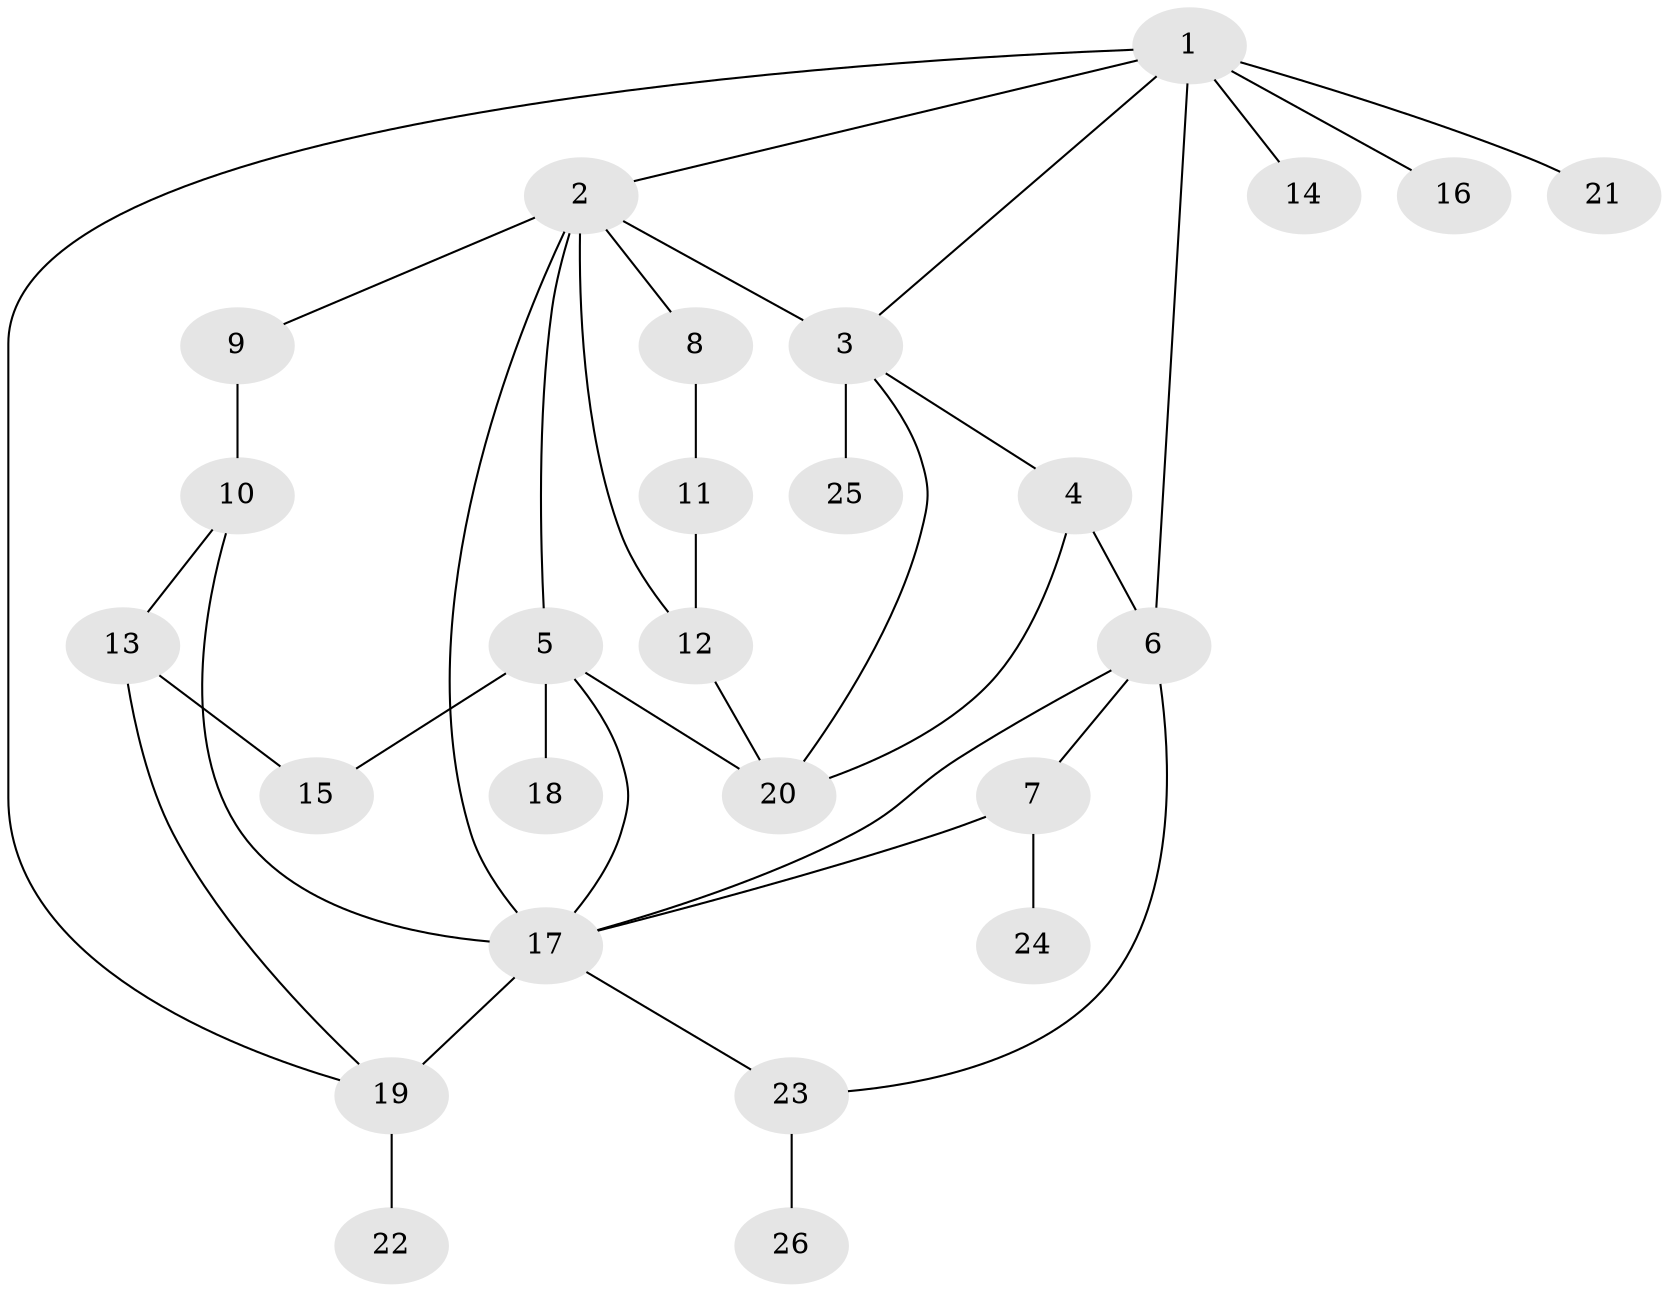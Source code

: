 // original degree distribution, {7: 0.06, 4: 0.12, 8: 0.02, 6: 0.02, 3: 0.14, 2: 0.28, 5: 0.06, 1: 0.3}
// Generated by graph-tools (version 1.1) at 2025/34/03/09/25 02:34:00]
// undirected, 26 vertices, 39 edges
graph export_dot {
graph [start="1"]
  node [color=gray90,style=filled];
  1;
  2;
  3;
  4;
  5;
  6;
  7;
  8;
  9;
  10;
  11;
  12;
  13;
  14;
  15;
  16;
  17;
  18;
  19;
  20;
  21;
  22;
  23;
  24;
  25;
  26;
  1 -- 2 [weight=1.0];
  1 -- 3 [weight=1.0];
  1 -- 6 [weight=3.0];
  1 -- 14 [weight=1.0];
  1 -- 16 [weight=1.0];
  1 -- 19 [weight=1.0];
  1 -- 21 [weight=1.0];
  2 -- 3 [weight=2.0];
  2 -- 5 [weight=1.0];
  2 -- 8 [weight=1.0];
  2 -- 9 [weight=1.0];
  2 -- 12 [weight=2.0];
  2 -- 17 [weight=1.0];
  3 -- 4 [weight=1.0];
  3 -- 20 [weight=1.0];
  3 -- 25 [weight=1.0];
  4 -- 6 [weight=2.0];
  4 -- 20 [weight=1.0];
  5 -- 15 [weight=1.0];
  5 -- 17 [weight=1.0];
  5 -- 18 [weight=2.0];
  5 -- 20 [weight=1.0];
  6 -- 7 [weight=1.0];
  6 -- 17 [weight=1.0];
  6 -- 23 [weight=1.0];
  7 -- 17 [weight=1.0];
  7 -- 24 [weight=1.0];
  8 -- 11 [weight=1.0];
  9 -- 10 [weight=2.0];
  10 -- 13 [weight=1.0];
  10 -- 17 [weight=1.0];
  11 -- 12 [weight=1.0];
  12 -- 20 [weight=1.0];
  13 -- 15 [weight=1.0];
  13 -- 19 [weight=1.0];
  17 -- 19 [weight=2.0];
  17 -- 23 [weight=1.0];
  19 -- 22 [weight=1.0];
  23 -- 26 [weight=1.0];
}
